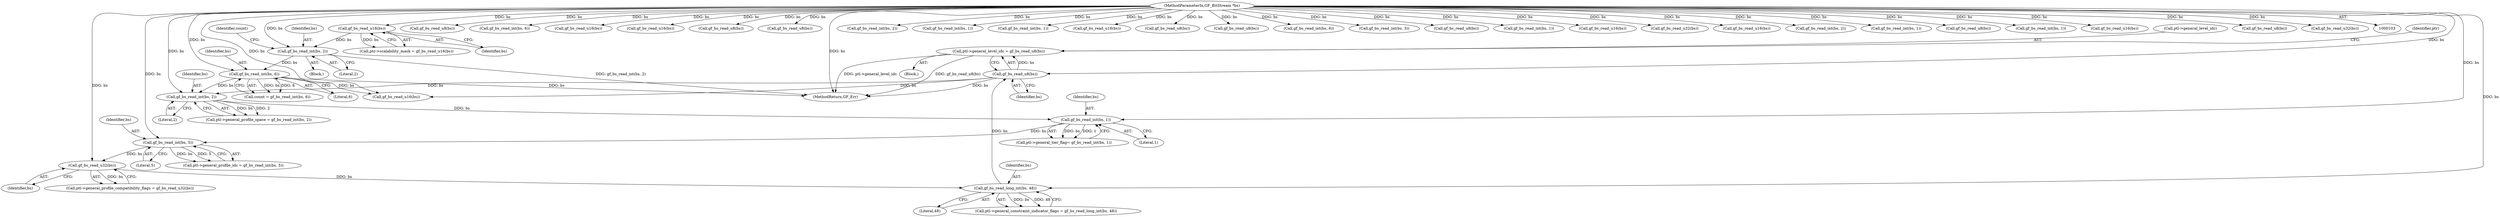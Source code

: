 digraph "0_gpac_90dc7f853d31b0a4e9441cba97feccf36d8b69a4@pointer" {
"1000188" [label="(Call,ptl->general_level_idc = gf_bs_read_u8(bs))"];
"1000192" [label="(Call,gf_bs_read_u8(bs))"];
"1000185" [label="(Call,gf_bs_read_long_int(bs, 48))"];
"1000179" [label="(Call,gf_bs_read_u32(bs))"];
"1000172" [label="(Call,gf_bs_read_int(bs, 5))"];
"1000165" [label="(Call,gf_bs_read_int(bs, 1))"];
"1000158" [label="(Call,gf_bs_read_int(bs, 2))"];
"1000132" [label="(Call,gf_bs_read_int(bs, 6))"];
"1000127" [label="(Call,gf_bs_read_int(bs, 2))"];
"1000125" [label="(Call,gf_bs_read_u16(bs))"];
"1000105" [label="(MethodParameterIn,GF_BitStream *bs)"];
"1000165" [label="(Call,gf_bs_read_int(bs, 1))"];
"1000106" [label="(Block,)"];
"1000271" [label="(Call,gf_bs_read_u8(bs))"];
"1000281" [label="(Call,gf_bs_read_int(bs, 6))"];
"1000316" [label="(Call,gf_bs_read_u16(bs))"];
"1000328" [label="(Call,gf_bs_read_u16(bs))"];
"1000445" [label="(Call,gf_bs_read_u8(bs))"];
"1000232" [label="(Call,gf_bs_read_u8(bs))"];
"1000505" [label="(MethodReturn,GF_Err)"];
"1000174" [label="(Literal,5)"];
"1000179" [label="(Call,gf_bs_read_u32(bs))"];
"1000393" [label="(Call,gf_bs_read_int(bs, 2))"];
"1000307" [label="(Call,gf_bs_read_int(bs, 1))"];
"1000180" [label="(Identifier,bs)"];
"1000126" [label="(Identifier,bs)"];
"1000166" [label="(Identifier,bs)"];
"1000144" [label="(Block,)"];
"1000293" [label="(Call,gf_bs_read_int(bs, 1))"];
"1000322" [label="(Call,gf_bs_read_u16(bs))"];
"1000192" [label="(Call,gf_bs_read_u8(bs))"];
"1000125" [label="(Call,gf_bs_read_u16(bs))"];
"1000160" [label="(Literal,2)"];
"1000187" [label="(Literal,48)"];
"1000173" [label="(Identifier,bs)"];
"1000496" [label="(Call,gf_bs_read_u8(bs))"];
"1000128" [label="(Identifier,bs)"];
"1000451" [label="(Call,gf_bs_read_u8(bs))"];
"1000386" [label="(Call,gf_bs_read_int(bs, 6))"];
"1000158" [label="(Call,gf_bs_read_int(bs, 2))"];
"1000133" [label="(Identifier,bs)"];
"1000348" [label="(Call,gf_bs_read_int(bs, 3))"];
"1000154" [label="(Call,ptl->general_profile_space = gf_bs_read_int(bs, 2))"];
"1000470" [label="(Call,gf_bs_read_u8(bs))"];
"1000186" [label="(Identifier,bs)"];
"1000352" [label="(Call,gf_bs_read_int(bs, 1))"];
"1000226" [label="(Call,gf_bs_read_u16(bs))"];
"1000193" [label="(Identifier,bs)"];
"1000181" [label="(Call,ptl->general_constraint_indicator_flags = gf_bs_read_long_int(bs, 48))"];
"1000131" [label="(Identifier,count)"];
"1000411" [label="(Call,gf_bs_read_u32(bs))"];
"1000334" [label="(Call,gf_bs_read_u16(bs))"];
"1000129" [label="(Literal,2)"];
"1000167" [label="(Literal,1)"];
"1000121" [label="(Call,ptr->scalability_mask = gf_bs_read_u16(bs))"];
"1000340" [label="(Call,gf_bs_read_int(bs, 2))"];
"1000185" [label="(Call,gf_bs_read_long_int(bs, 48))"];
"1000188" [label="(Call,ptl->general_level_idc = gf_bs_read_u8(bs))"];
"1000360" [label="(Call,gf_bs_read_int(bs, 1))"];
"1000420" [label="(Call,gf_bs_read_u8(bs))"];
"1000105" [label="(MethodParameterIn,GF_BitStream *bs)"];
"1000130" [label="(Call,count = gf_bs_read_int(bs, 6))"];
"1000370" [label="(Call,gf_bs_read_int(bs, 1))"];
"1000384" [label="(Call,gf_bs_read_u16(bs))"];
"1000201" [label="(Call,gf_bs_read_u16(bs))"];
"1000161" [label="(Call,ptl->general_tier_flag= gf_bs_read_int(bs, 1))"];
"1000134" [label="(Literal,6)"];
"1000132" [label="(Call,gf_bs_read_int(bs, 6))"];
"1000196" [label="(Identifier,ptr)"];
"1000127" [label="(Call,gf_bs_read_int(bs, 2))"];
"1000189" [label="(Call,ptl->general_level_idc)"];
"1000238" [label="(Call,gf_bs_read_u8(bs))"];
"1000175" [label="(Call,ptl->general_profile_compatibility_flags = gf_bs_read_u32(bs))"];
"1000405" [label="(Call,gf_bs_read_u32(bs))"];
"1000168" [label="(Call,ptl->general_profile_idc = gf_bs_read_int(bs, 5))"];
"1000159" [label="(Identifier,bs)"];
"1000172" [label="(Call,gf_bs_read_int(bs, 5))"];
"1000188" -> "1000144"  [label="AST: "];
"1000188" -> "1000192"  [label="CFG: "];
"1000189" -> "1000188"  [label="AST: "];
"1000192" -> "1000188"  [label="AST: "];
"1000196" -> "1000188"  [label="CFG: "];
"1000188" -> "1000505"  [label="DDG: ptl->general_level_idc"];
"1000188" -> "1000505"  [label="DDG: gf_bs_read_u8(bs)"];
"1000192" -> "1000188"  [label="DDG: bs"];
"1000192" -> "1000193"  [label="CFG: "];
"1000193" -> "1000192"  [label="AST: "];
"1000192" -> "1000505"  [label="DDG: bs"];
"1000192" -> "1000158"  [label="DDG: bs"];
"1000185" -> "1000192"  [label="DDG: bs"];
"1000105" -> "1000192"  [label="DDG: bs"];
"1000192" -> "1000201"  [label="DDG: bs"];
"1000185" -> "1000181"  [label="AST: "];
"1000185" -> "1000187"  [label="CFG: "];
"1000186" -> "1000185"  [label="AST: "];
"1000187" -> "1000185"  [label="AST: "];
"1000181" -> "1000185"  [label="CFG: "];
"1000185" -> "1000181"  [label="DDG: bs"];
"1000185" -> "1000181"  [label="DDG: 48"];
"1000179" -> "1000185"  [label="DDG: bs"];
"1000105" -> "1000185"  [label="DDG: bs"];
"1000179" -> "1000175"  [label="AST: "];
"1000179" -> "1000180"  [label="CFG: "];
"1000180" -> "1000179"  [label="AST: "];
"1000175" -> "1000179"  [label="CFG: "];
"1000179" -> "1000175"  [label="DDG: bs"];
"1000172" -> "1000179"  [label="DDG: bs"];
"1000105" -> "1000179"  [label="DDG: bs"];
"1000172" -> "1000168"  [label="AST: "];
"1000172" -> "1000174"  [label="CFG: "];
"1000173" -> "1000172"  [label="AST: "];
"1000174" -> "1000172"  [label="AST: "];
"1000168" -> "1000172"  [label="CFG: "];
"1000172" -> "1000168"  [label="DDG: bs"];
"1000172" -> "1000168"  [label="DDG: 5"];
"1000165" -> "1000172"  [label="DDG: bs"];
"1000105" -> "1000172"  [label="DDG: bs"];
"1000165" -> "1000161"  [label="AST: "];
"1000165" -> "1000167"  [label="CFG: "];
"1000166" -> "1000165"  [label="AST: "];
"1000167" -> "1000165"  [label="AST: "];
"1000161" -> "1000165"  [label="CFG: "];
"1000165" -> "1000161"  [label="DDG: bs"];
"1000165" -> "1000161"  [label="DDG: 1"];
"1000158" -> "1000165"  [label="DDG: bs"];
"1000105" -> "1000165"  [label="DDG: bs"];
"1000158" -> "1000154"  [label="AST: "];
"1000158" -> "1000160"  [label="CFG: "];
"1000159" -> "1000158"  [label="AST: "];
"1000160" -> "1000158"  [label="AST: "];
"1000154" -> "1000158"  [label="CFG: "];
"1000158" -> "1000154"  [label="DDG: bs"];
"1000158" -> "1000154"  [label="DDG: 2"];
"1000132" -> "1000158"  [label="DDG: bs"];
"1000105" -> "1000158"  [label="DDG: bs"];
"1000132" -> "1000130"  [label="AST: "];
"1000132" -> "1000134"  [label="CFG: "];
"1000133" -> "1000132"  [label="AST: "];
"1000134" -> "1000132"  [label="AST: "];
"1000130" -> "1000132"  [label="CFG: "];
"1000132" -> "1000505"  [label="DDG: bs"];
"1000132" -> "1000130"  [label="DDG: bs"];
"1000132" -> "1000130"  [label="DDG: 6"];
"1000127" -> "1000132"  [label="DDG: bs"];
"1000105" -> "1000132"  [label="DDG: bs"];
"1000132" -> "1000201"  [label="DDG: bs"];
"1000127" -> "1000106"  [label="AST: "];
"1000127" -> "1000129"  [label="CFG: "];
"1000128" -> "1000127"  [label="AST: "];
"1000129" -> "1000127"  [label="AST: "];
"1000131" -> "1000127"  [label="CFG: "];
"1000127" -> "1000505"  [label="DDG: gf_bs_read_int(bs, 2)"];
"1000125" -> "1000127"  [label="DDG: bs"];
"1000105" -> "1000127"  [label="DDG: bs"];
"1000125" -> "1000121"  [label="AST: "];
"1000125" -> "1000126"  [label="CFG: "];
"1000126" -> "1000125"  [label="AST: "];
"1000121" -> "1000125"  [label="CFG: "];
"1000125" -> "1000121"  [label="DDG: bs"];
"1000105" -> "1000125"  [label="DDG: bs"];
"1000105" -> "1000103"  [label="AST: "];
"1000105" -> "1000505"  [label="DDG: bs"];
"1000105" -> "1000201"  [label="DDG: bs"];
"1000105" -> "1000226"  [label="DDG: bs"];
"1000105" -> "1000232"  [label="DDG: bs"];
"1000105" -> "1000238"  [label="DDG: bs"];
"1000105" -> "1000271"  [label="DDG: bs"];
"1000105" -> "1000281"  [label="DDG: bs"];
"1000105" -> "1000293"  [label="DDG: bs"];
"1000105" -> "1000307"  [label="DDG: bs"];
"1000105" -> "1000316"  [label="DDG: bs"];
"1000105" -> "1000322"  [label="DDG: bs"];
"1000105" -> "1000328"  [label="DDG: bs"];
"1000105" -> "1000334"  [label="DDG: bs"];
"1000105" -> "1000340"  [label="DDG: bs"];
"1000105" -> "1000348"  [label="DDG: bs"];
"1000105" -> "1000352"  [label="DDG: bs"];
"1000105" -> "1000360"  [label="DDG: bs"];
"1000105" -> "1000370"  [label="DDG: bs"];
"1000105" -> "1000384"  [label="DDG: bs"];
"1000105" -> "1000386"  [label="DDG: bs"];
"1000105" -> "1000393"  [label="DDG: bs"];
"1000105" -> "1000405"  [label="DDG: bs"];
"1000105" -> "1000411"  [label="DDG: bs"];
"1000105" -> "1000420"  [label="DDG: bs"];
"1000105" -> "1000445"  [label="DDG: bs"];
"1000105" -> "1000451"  [label="DDG: bs"];
"1000105" -> "1000470"  [label="DDG: bs"];
"1000105" -> "1000496"  [label="DDG: bs"];
}
